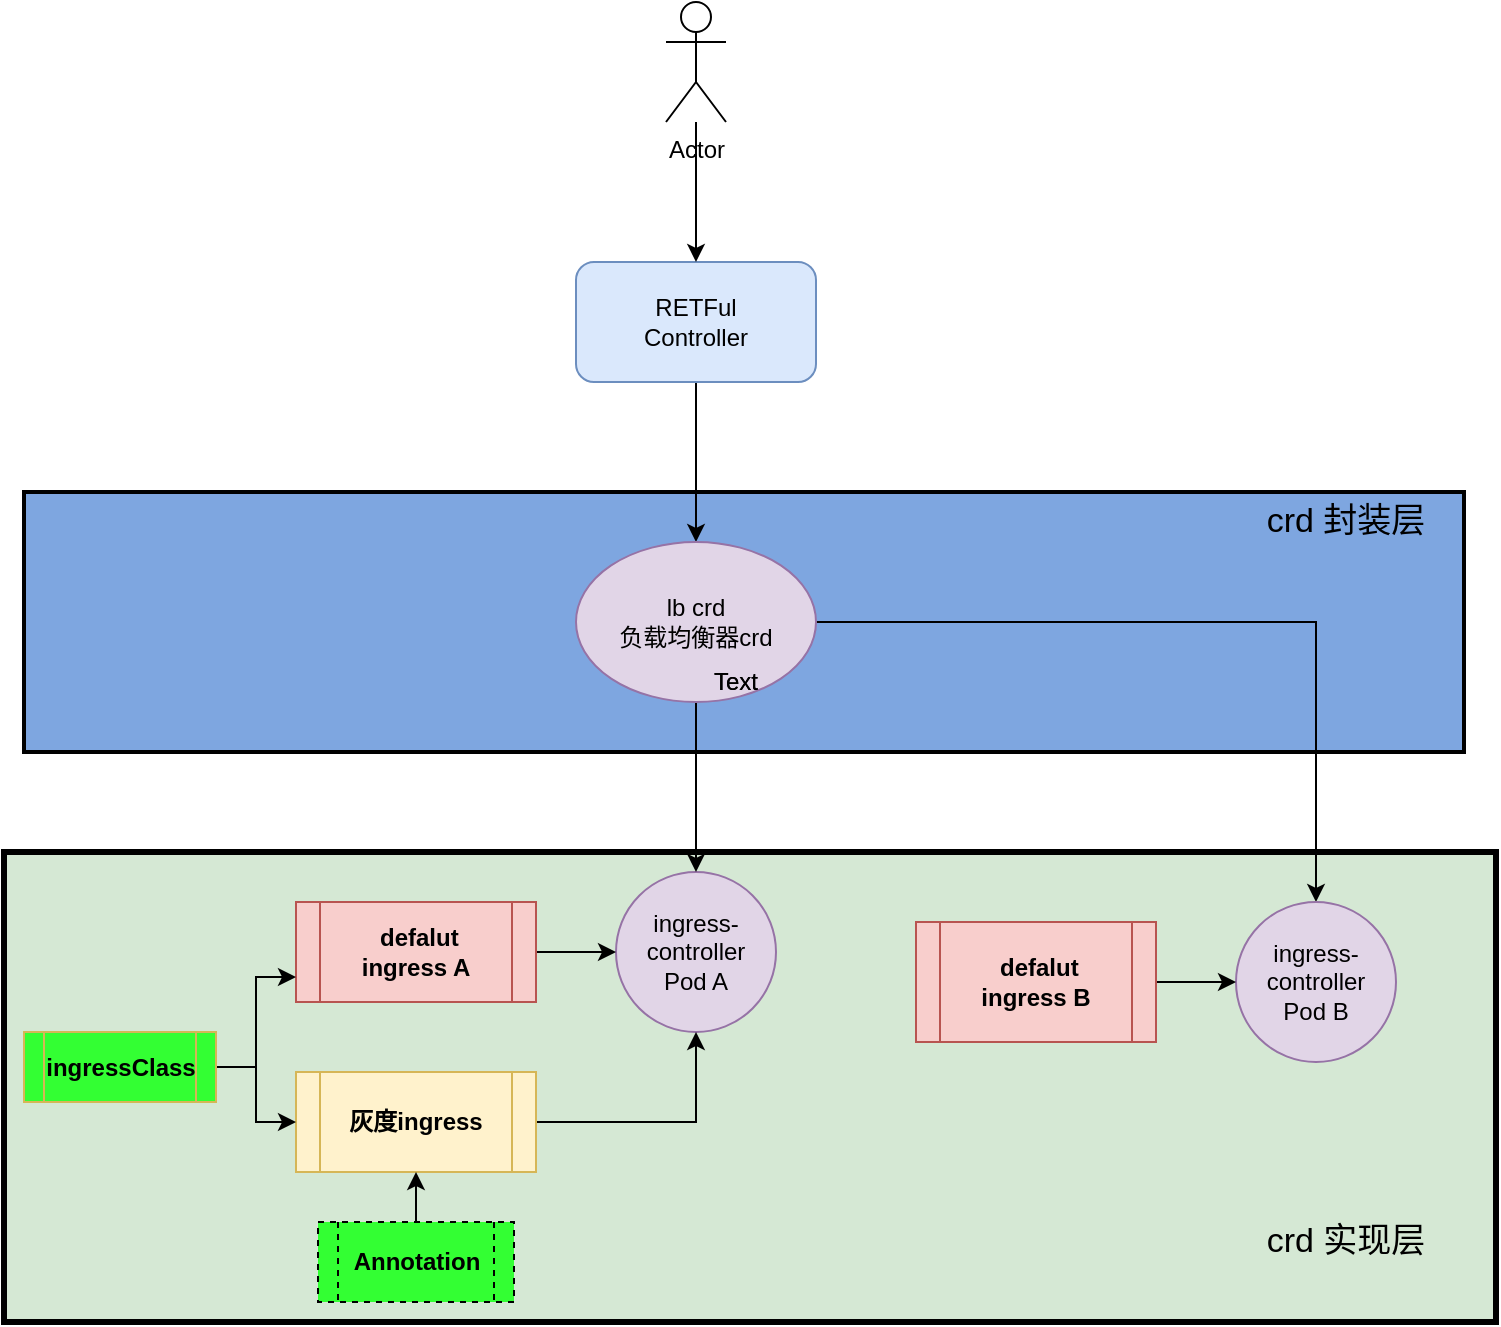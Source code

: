 <mxfile version="14.2.4" type="github">
  <diagram id="-a6WbMNMecBKhR_LUQmN" name="Page-1">
    <mxGraphModel dx="1422" dy="706" grid="1" gridSize="10" guides="1" tooltips="1" connect="1" arrows="1" fold="1" page="1" pageScale="1" pageWidth="827" pageHeight="1169" math="0" shadow="0">
      <root>
        <mxCell id="0" />
        <mxCell id="1" parent="0" />
        <mxCell id="vOmSmcSsYQoTvt3sn1gA-2" value="" style="rounded=0;whiteSpace=wrap;html=1;fillColor=#D5E8D4;strokeWidth=3;" parent="1" vertex="1">
          <mxGeometry x="44" y="475" width="746" height="235" as="geometry" />
        </mxCell>
        <mxCell id="vOmSmcSsYQoTvt3sn1gA-1" value="" style="rounded=0;whiteSpace=wrap;html=1;fillColor=#7EA6E0;strokeWidth=2;" parent="1" vertex="1">
          <mxGeometry x="54" y="295" width="720" height="130" as="geometry" />
        </mxCell>
        <mxCell id="hpvgZ9Z2Bp3K3JRqvIrx-19" style="edgeStyle=orthogonalEdgeStyle;rounded=0;orthogonalLoop=1;jettySize=auto;html=1;exitX=0.5;exitY=1;exitDx=0;exitDy=0;" parent="1" source="hpvgZ9Z2Bp3K3JRqvIrx-1" target="hpvgZ9Z2Bp3K3JRqvIrx-10" edge="1">
          <mxGeometry relative="1" as="geometry" />
        </mxCell>
        <mxCell id="hpvgZ9Z2Bp3K3JRqvIrx-1" value="RETFul&lt;br&gt;Controller" style="rounded=1;whiteSpace=wrap;html=1;fillColor=#dae8fc;strokeColor=#6c8ebf;" parent="1" vertex="1">
          <mxGeometry x="330" y="180" width="120" height="60" as="geometry" />
        </mxCell>
        <mxCell id="hpvgZ9Z2Bp3K3JRqvIrx-3" value="ingress-controller&lt;br&gt;Pod A" style="ellipse;whiteSpace=wrap;html=1;aspect=fixed;fillColor=#e1d5e7;strokeColor=#9673a6;" parent="1" vertex="1">
          <mxGeometry x="350" y="485" width="80" height="80" as="geometry" />
        </mxCell>
        <mxCell id="hpvgZ9Z2Bp3K3JRqvIrx-8" style="edgeStyle=orthogonalEdgeStyle;rounded=0;orthogonalLoop=1;jettySize=auto;html=1;" parent="1" source="hpvgZ9Z2Bp3K3JRqvIrx-5" target="hpvgZ9Z2Bp3K3JRqvIrx-3" edge="1">
          <mxGeometry relative="1" as="geometry" />
        </mxCell>
        <mxCell id="hpvgZ9Z2Bp3K3JRqvIrx-5" value="&lt;b&gt;&amp;nbsp;defalut&lt;br&gt;ingress A&lt;/b&gt;" style="shape=process;whiteSpace=wrap;html=1;backgroundOutline=1;fillColor=#f8cecc;strokeColor=#b85450;" parent="1" vertex="1">
          <mxGeometry x="190" y="500" width="120" height="50" as="geometry" />
        </mxCell>
        <mxCell id="hpvgZ9Z2Bp3K3JRqvIrx-7" style="edgeStyle=orthogonalEdgeStyle;rounded=0;orthogonalLoop=1;jettySize=auto;html=1;entryX=0.5;entryY=1;entryDx=0;entryDy=0;" parent="1" source="hpvgZ9Z2Bp3K3JRqvIrx-6" target="hpvgZ9Z2Bp3K3JRqvIrx-3" edge="1">
          <mxGeometry relative="1" as="geometry" />
        </mxCell>
        <mxCell id="hpvgZ9Z2Bp3K3JRqvIrx-6" value="&lt;b&gt;灰度ingress&lt;/b&gt;" style="shape=process;whiteSpace=wrap;html=1;backgroundOutline=1;fillColor=#fff2cc;strokeColor=#d6b656;" parent="1" vertex="1">
          <mxGeometry x="190" y="585" width="120" height="50" as="geometry" />
        </mxCell>
        <mxCell id="hpvgZ9Z2Bp3K3JRqvIrx-35" style="edgeStyle=orthogonalEdgeStyle;rounded=0;orthogonalLoop=1;jettySize=auto;html=1;exitX=1;exitY=0.5;exitDx=0;exitDy=0;entryX=0.5;entryY=0;entryDx=0;entryDy=0;strokeColor=#000000;" parent="1" source="hpvgZ9Z2Bp3K3JRqvIrx-10" target="hpvgZ9Z2Bp3K3JRqvIrx-13" edge="1">
          <mxGeometry relative="1" as="geometry" />
        </mxCell>
        <mxCell id="vOmSmcSsYQoTvt3sn1gA-10" style="edgeStyle=orthogonalEdgeStyle;rounded=0;orthogonalLoop=1;jettySize=auto;html=1;exitX=0.5;exitY=1;exitDx=0;exitDy=0;" parent="1" source="hpvgZ9Z2Bp3K3JRqvIrx-10" target="hpvgZ9Z2Bp3K3JRqvIrx-3" edge="1">
          <mxGeometry relative="1" as="geometry" />
        </mxCell>
        <mxCell id="hpvgZ9Z2Bp3K3JRqvIrx-10" value="lb crd&lt;br&gt;负载均衡器crd" style="ellipse;whiteSpace=wrap;html=1;fillColor=#e1d5e7;strokeColor=#9673a6;" parent="1" vertex="1">
          <mxGeometry x="330" y="320" width="120" height="80" as="geometry" />
        </mxCell>
        <mxCell id="hpvgZ9Z2Bp3K3JRqvIrx-20" style="edgeStyle=orthogonalEdgeStyle;rounded=0;orthogonalLoop=1;jettySize=auto;html=1;" parent="1" source="hpvgZ9Z2Bp3K3JRqvIrx-11" target="hpvgZ9Z2Bp3K3JRqvIrx-1" edge="1">
          <mxGeometry relative="1" as="geometry" />
        </mxCell>
        <mxCell id="hpvgZ9Z2Bp3K3JRqvIrx-11" value="Actor" style="shape=umlActor;verticalLabelPosition=bottom;verticalAlign=top;html=1;outlineConnect=0;" parent="1" vertex="1">
          <mxGeometry x="375" y="50" width="30" height="60" as="geometry" />
        </mxCell>
        <mxCell id="hpvgZ9Z2Bp3K3JRqvIrx-13" value="ingress-controller&lt;br&gt;Pod B" style="ellipse;whiteSpace=wrap;html=1;aspect=fixed;fillColor=#e1d5e7;strokeColor=#9673a6;" parent="1" vertex="1">
          <mxGeometry x="660" y="500" width="80" height="80" as="geometry" />
        </mxCell>
        <mxCell id="hpvgZ9Z2Bp3K3JRqvIrx-14" style="edgeStyle=orthogonalEdgeStyle;rounded=0;orthogonalLoop=1;jettySize=auto;html=1;" parent="1" source="hpvgZ9Z2Bp3K3JRqvIrx-15" target="hpvgZ9Z2Bp3K3JRqvIrx-13" edge="1">
          <mxGeometry relative="1" as="geometry" />
        </mxCell>
        <mxCell id="hpvgZ9Z2Bp3K3JRqvIrx-15" value="&lt;b&gt;&amp;nbsp;defalut&lt;br&gt;ingress B&lt;/b&gt;" style="shape=process;whiteSpace=wrap;html=1;backgroundOutline=1;fillColor=#f8cecc;strokeColor=#b85450;" parent="1" vertex="1">
          <mxGeometry x="500" y="510" width="120" height="60" as="geometry" />
        </mxCell>
        <mxCell id="vOmSmcSsYQoTvt3sn1gA-4" value="&lt;font style=&quot;font-size: 17px&quot;&gt;crd 封装层&lt;/font&gt;" style="text;html=1;strokeColor=none;fillColor=none;align=center;verticalAlign=middle;whiteSpace=wrap;rounded=0;" parent="1" vertex="1">
          <mxGeometry x="660" y="300" width="110" height="20" as="geometry" />
        </mxCell>
        <mxCell id="vOmSmcSsYQoTvt3sn1gA-5" value="&lt;font style=&quot;font-size: 17px&quot;&gt;crd 实现层&lt;/font&gt;" style="text;html=1;strokeColor=none;fillColor=none;align=center;verticalAlign=middle;whiteSpace=wrap;rounded=0;" parent="1" vertex="1">
          <mxGeometry x="655" y="660" width="120" height="20" as="geometry" />
        </mxCell>
        <mxCell id="vOmSmcSsYQoTvt3sn1gA-8" style="edgeStyle=orthogonalEdgeStyle;rounded=0;orthogonalLoop=1;jettySize=auto;html=1;exitX=1;exitY=0.5;exitDx=0;exitDy=0;entryX=0;entryY=0.75;entryDx=0;entryDy=0;" parent="1" source="vOmSmcSsYQoTvt3sn1gA-6" target="hpvgZ9Z2Bp3K3JRqvIrx-5" edge="1">
          <mxGeometry relative="1" as="geometry" />
        </mxCell>
        <mxCell id="vOmSmcSsYQoTvt3sn1gA-9" style="edgeStyle=orthogonalEdgeStyle;rounded=0;orthogonalLoop=1;jettySize=auto;html=1;" parent="1" source="vOmSmcSsYQoTvt3sn1gA-6" target="hpvgZ9Z2Bp3K3JRqvIrx-6" edge="1">
          <mxGeometry relative="1" as="geometry" />
        </mxCell>
        <mxCell id="vOmSmcSsYQoTvt3sn1gA-6" value="&lt;b&gt;ingressClass&lt;/b&gt;" style="shape=process;whiteSpace=wrap;html=1;backgroundOutline=1;strokeColor=#d6b656;fillColor=#33FF33;" parent="1" vertex="1">
          <mxGeometry x="54" y="565" width="96" height="35" as="geometry" />
        </mxCell>
        <mxCell id="fjbLA8fiJLUt6OWSz7z5-8" style="edgeStyle=orthogonalEdgeStyle;rounded=0;orthogonalLoop=1;jettySize=auto;html=1;entryX=0.5;entryY=1;entryDx=0;entryDy=0;" parent="1" source="fjbLA8fiJLUt6OWSz7z5-1" target="hpvgZ9Z2Bp3K3JRqvIrx-6" edge="1">
          <mxGeometry relative="1" as="geometry" />
        </mxCell>
        <mxCell id="fjbLA8fiJLUt6OWSz7z5-1" value="&lt;b&gt;Annotation&lt;/b&gt;" style="shape=process;whiteSpace=wrap;html=1;backgroundOutline=1;fillColor=#33FF33;dashed=1;" parent="1" vertex="1">
          <mxGeometry x="201" y="660" width="98" height="40" as="geometry" />
        </mxCell>
        <mxCell id="fjbLA8fiJLUt6OWSz7z5-4" value="Text" style="text;html=1;strokeColor=none;fillColor=none;align=center;verticalAlign=middle;whiteSpace=wrap;rounded=0;" parent="1" vertex="1">
          <mxGeometry x="390" y="380" width="40" height="20" as="geometry" />
        </mxCell>
        <mxCell id="fjbLA8fiJLUt6OWSz7z5-5" value="Text" style="text;html=1;strokeColor=none;fillColor=none;align=center;verticalAlign=middle;whiteSpace=wrap;rounded=0;" parent="1" vertex="1">
          <mxGeometry x="390" y="380" width="40" height="20" as="geometry" />
        </mxCell>
      </root>
    </mxGraphModel>
  </diagram>
</mxfile>
